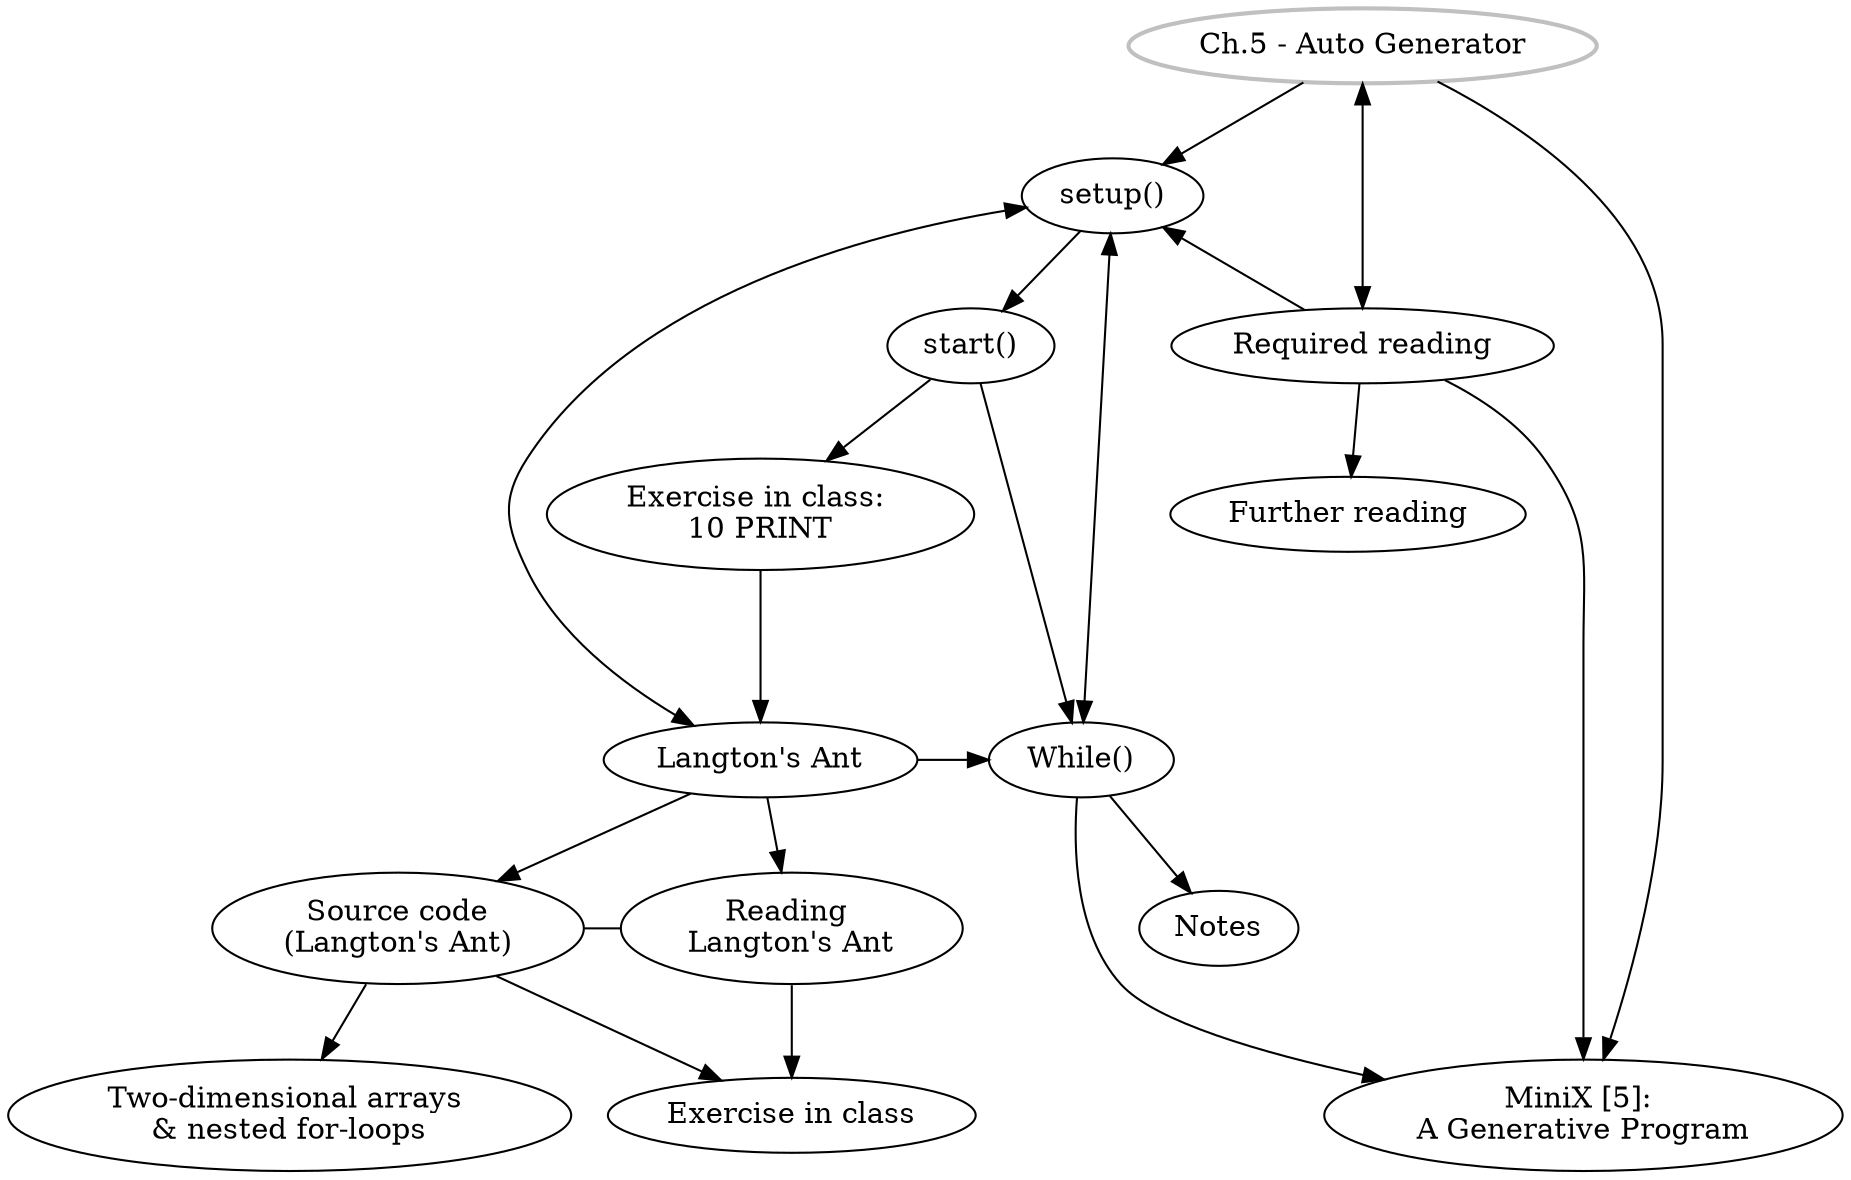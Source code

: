 digraph G {
//labels
GS [
label="Ch.5 - Auto Generator",
style=bold,
color=grey,
]

SU [label="setup()"]
ST [label="start()"]
EiC [label="Exercise in class: \n10 PRINT"]
LA [label="Langton's Ant"]
SC [label="Source code\n(Langton's Ant)"]
RLA [label="Reading \nLangton's Ant"]
AL [label="Two-dimensional arrays \n& nested for-loops
"]
EiC2 [label="Exercise in class"]
MW [label="While()"]
MX [label="MiniX [5]: \nA Generative Program"]
RR [label="Required reading"]
FR [label="Further reading"]
Notes [label="Notes"]

//rank
{rank = same; RR, ST}
{rank = same; RLA, SC}
{rank = same; MX,EiC2}
{rank = same; MW, LA}


//graph
GS -> SU -> ST -> EiC;
EiC-> LA[minlen=2];
LA -> SU [dir=both];
GS -> MX;
GS -> RR[dir=both];
SU -> MW [dir=both];
SC -> RLA [dir=none];
RR -> MX, SU;
LA -> SC, RLA -> EiC2;
SC -> AL;
ST -> MW -> Notes;
MW -> MX;
LA -> MW;
RR -> FR;
}
